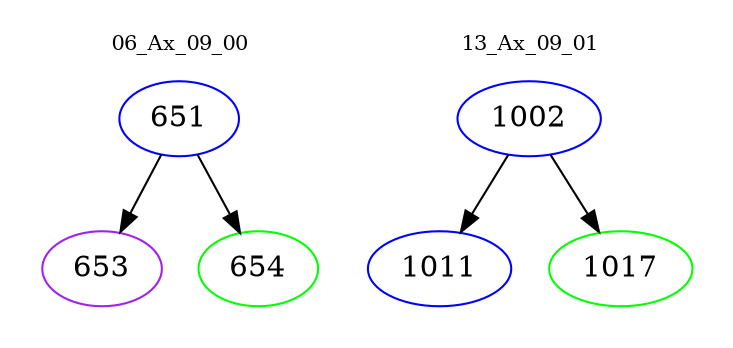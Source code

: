 digraph{
subgraph cluster_0 {
color = white
label = "06_Ax_09_00";
fontsize=10;
T0_651 [label="651", color="blue"]
T0_651 -> T0_653 [color="black"]
T0_653 [label="653", color="purple"]
T0_651 -> T0_654 [color="black"]
T0_654 [label="654", color="green"]
}
subgraph cluster_1 {
color = white
label = "13_Ax_09_01";
fontsize=10;
T1_1002 [label="1002", color="blue"]
T1_1002 -> T1_1011 [color="black"]
T1_1011 [label="1011", color="blue"]
T1_1002 -> T1_1017 [color="black"]
T1_1017 [label="1017", color="green"]
}
}
